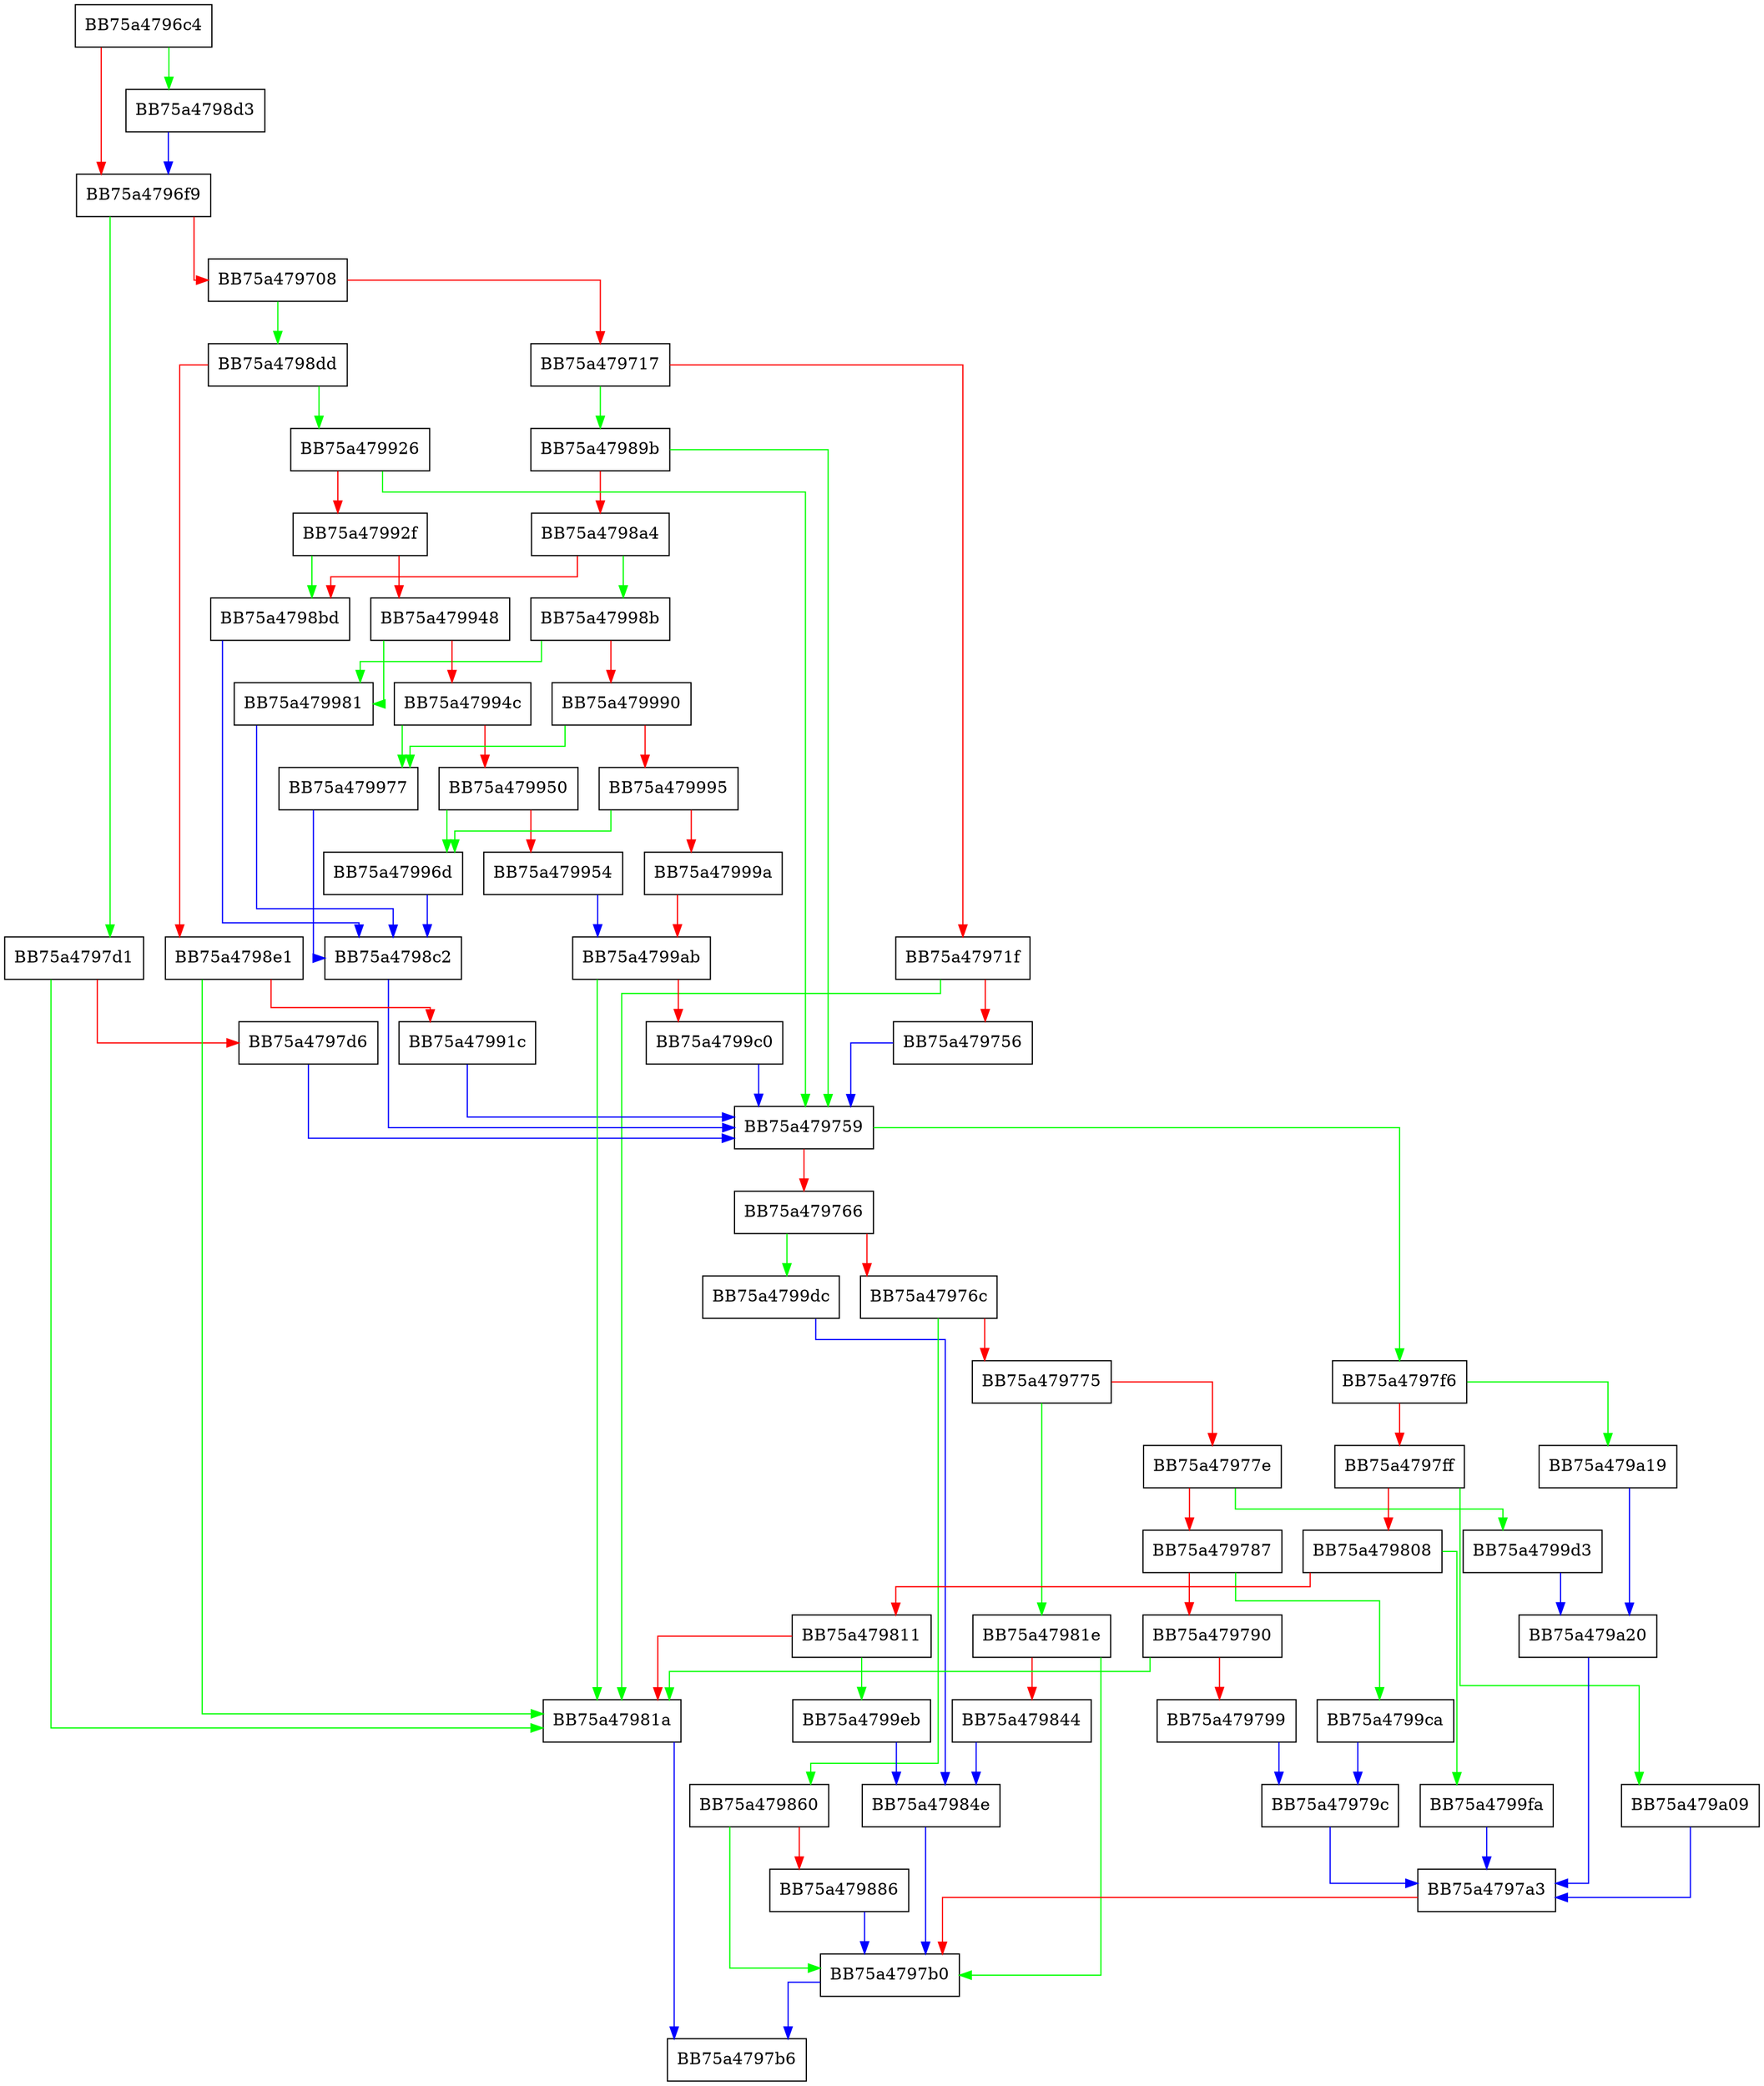 digraph pe_GetParamData {
  node [shape="box"];
  graph [splines=ortho];
  BB75a4796c4 -> BB75a4798d3 [color="green"];
  BB75a4796c4 -> BB75a4796f9 [color="red"];
  BB75a4796f9 -> BB75a4797d1 [color="green"];
  BB75a4796f9 -> BB75a479708 [color="red"];
  BB75a479708 -> BB75a4798dd [color="green"];
  BB75a479708 -> BB75a479717 [color="red"];
  BB75a479717 -> BB75a47989b [color="green"];
  BB75a479717 -> BB75a47971f [color="red"];
  BB75a47971f -> BB75a47981a [color="green"];
  BB75a47971f -> BB75a479756 [color="red"];
  BB75a479756 -> BB75a479759 [color="blue"];
  BB75a479759 -> BB75a4797f6 [color="green"];
  BB75a479759 -> BB75a479766 [color="red"];
  BB75a479766 -> BB75a4799dc [color="green"];
  BB75a479766 -> BB75a47976c [color="red"];
  BB75a47976c -> BB75a479860 [color="green"];
  BB75a47976c -> BB75a479775 [color="red"];
  BB75a479775 -> BB75a47981e [color="green"];
  BB75a479775 -> BB75a47977e [color="red"];
  BB75a47977e -> BB75a4799d3 [color="green"];
  BB75a47977e -> BB75a479787 [color="red"];
  BB75a479787 -> BB75a4799ca [color="green"];
  BB75a479787 -> BB75a479790 [color="red"];
  BB75a479790 -> BB75a47981a [color="green"];
  BB75a479790 -> BB75a479799 [color="red"];
  BB75a479799 -> BB75a47979c [color="blue"];
  BB75a47979c -> BB75a4797a3 [color="blue"];
  BB75a4797a3 -> BB75a4797b0 [color="red"];
  BB75a4797b0 -> BB75a4797b6 [color="blue"];
  BB75a4797d1 -> BB75a47981a [color="green"];
  BB75a4797d1 -> BB75a4797d6 [color="red"];
  BB75a4797d6 -> BB75a479759 [color="blue"];
  BB75a4797f6 -> BB75a479a19 [color="green"];
  BB75a4797f6 -> BB75a4797ff [color="red"];
  BB75a4797ff -> BB75a479a09 [color="green"];
  BB75a4797ff -> BB75a479808 [color="red"];
  BB75a479808 -> BB75a4799fa [color="green"];
  BB75a479808 -> BB75a479811 [color="red"];
  BB75a479811 -> BB75a4799eb [color="green"];
  BB75a479811 -> BB75a47981a [color="red"];
  BB75a47981a -> BB75a4797b6 [color="blue"];
  BB75a47981e -> BB75a4797b0 [color="green"];
  BB75a47981e -> BB75a479844 [color="red"];
  BB75a479844 -> BB75a47984e [color="blue"];
  BB75a47984e -> BB75a4797b0 [color="blue"];
  BB75a479860 -> BB75a4797b0 [color="green"];
  BB75a479860 -> BB75a479886 [color="red"];
  BB75a479886 -> BB75a4797b0 [color="blue"];
  BB75a47989b -> BB75a479759 [color="green"];
  BB75a47989b -> BB75a4798a4 [color="red"];
  BB75a4798a4 -> BB75a47998b [color="green"];
  BB75a4798a4 -> BB75a4798bd [color="red"];
  BB75a4798bd -> BB75a4798c2 [color="blue"];
  BB75a4798c2 -> BB75a479759 [color="blue"];
  BB75a4798d3 -> BB75a4796f9 [color="blue"];
  BB75a4798dd -> BB75a479926 [color="green"];
  BB75a4798dd -> BB75a4798e1 [color="red"];
  BB75a4798e1 -> BB75a47981a [color="green"];
  BB75a4798e1 -> BB75a47991c [color="red"];
  BB75a47991c -> BB75a479759 [color="blue"];
  BB75a479926 -> BB75a479759 [color="green"];
  BB75a479926 -> BB75a47992f [color="red"];
  BB75a47992f -> BB75a4798bd [color="green"];
  BB75a47992f -> BB75a479948 [color="red"];
  BB75a479948 -> BB75a479981 [color="green"];
  BB75a479948 -> BB75a47994c [color="red"];
  BB75a47994c -> BB75a479977 [color="green"];
  BB75a47994c -> BB75a479950 [color="red"];
  BB75a479950 -> BB75a47996d [color="green"];
  BB75a479950 -> BB75a479954 [color="red"];
  BB75a479954 -> BB75a4799ab [color="blue"];
  BB75a47996d -> BB75a4798c2 [color="blue"];
  BB75a479977 -> BB75a4798c2 [color="blue"];
  BB75a479981 -> BB75a4798c2 [color="blue"];
  BB75a47998b -> BB75a479981 [color="green"];
  BB75a47998b -> BB75a479990 [color="red"];
  BB75a479990 -> BB75a479977 [color="green"];
  BB75a479990 -> BB75a479995 [color="red"];
  BB75a479995 -> BB75a47996d [color="green"];
  BB75a479995 -> BB75a47999a [color="red"];
  BB75a47999a -> BB75a4799ab [color="red"];
  BB75a4799ab -> BB75a47981a [color="green"];
  BB75a4799ab -> BB75a4799c0 [color="red"];
  BB75a4799c0 -> BB75a479759 [color="blue"];
  BB75a4799ca -> BB75a47979c [color="blue"];
  BB75a4799d3 -> BB75a479a20 [color="blue"];
  BB75a4799dc -> BB75a47984e [color="blue"];
  BB75a4799eb -> BB75a47984e [color="blue"];
  BB75a4799fa -> BB75a4797a3 [color="blue"];
  BB75a479a09 -> BB75a4797a3 [color="blue"];
  BB75a479a19 -> BB75a479a20 [color="blue"];
  BB75a479a20 -> BB75a4797a3 [color="blue"];
}